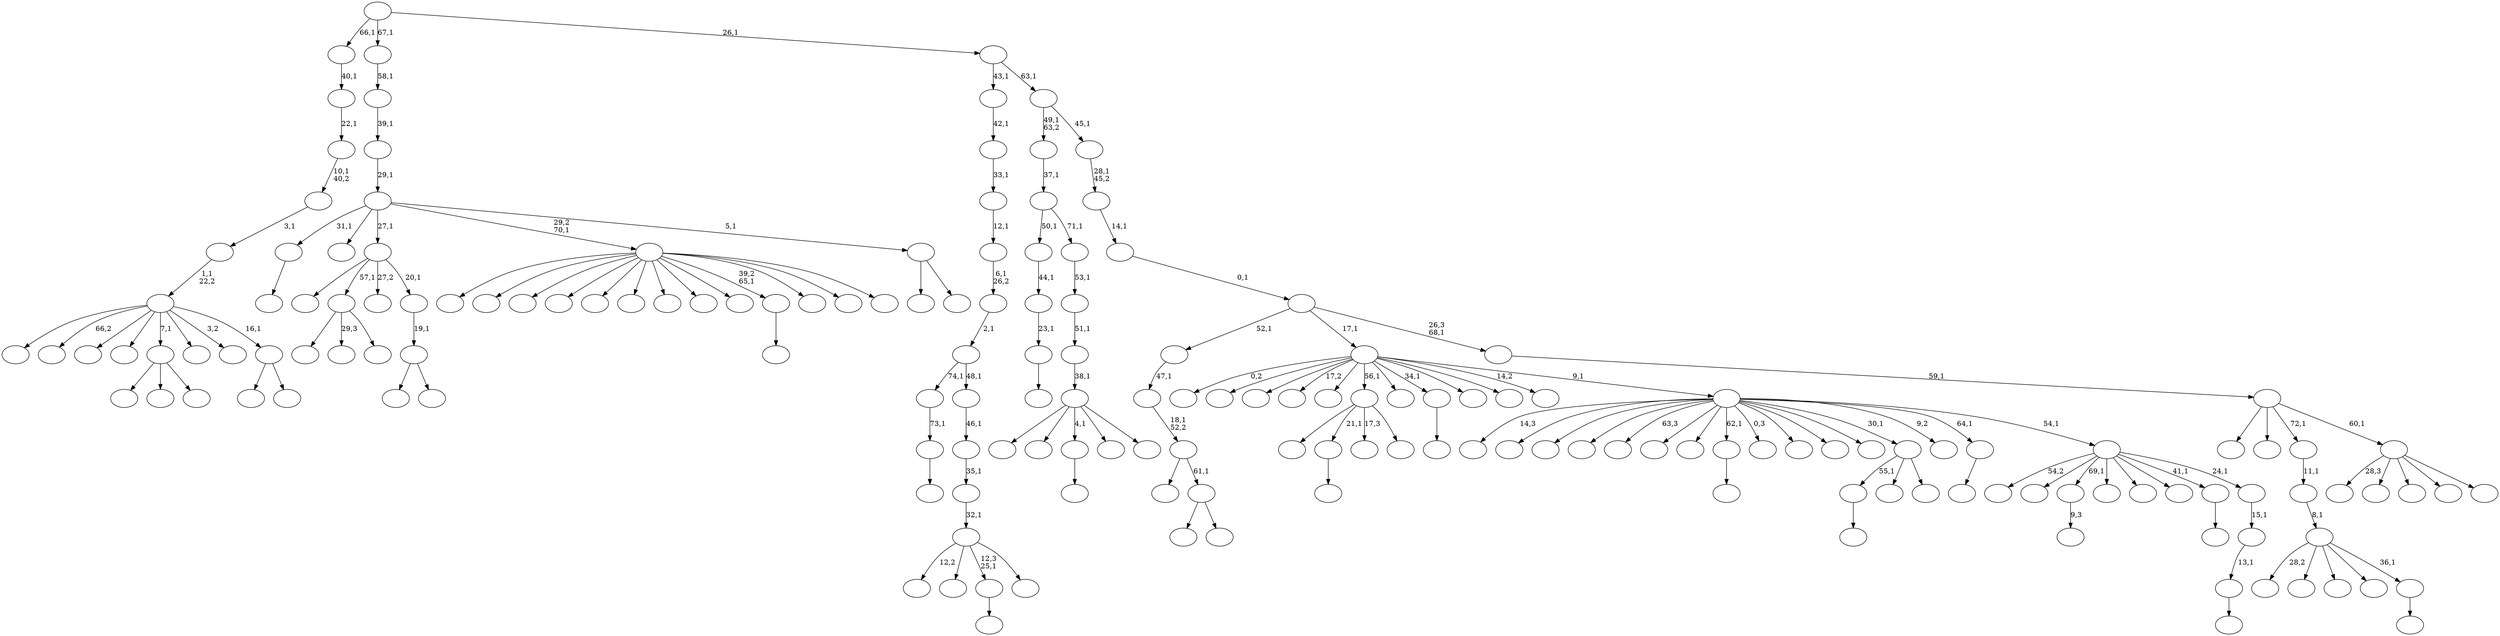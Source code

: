 digraph T {
	175 [label=""]
	174 [label=""]
	173 [label=""]
	172 [label=""]
	171 [label=""]
	170 [label=""]
	169 [label=""]
	168 [label=""]
	167 [label=""]
	166 [label=""]
	165 [label=""]
	164 [label=""]
	163 [label=""]
	162 [label=""]
	161 [label=""]
	160 [label=""]
	159 [label=""]
	158 [label=""]
	157 [label=""]
	156 [label=""]
	155 [label=""]
	154 [label=""]
	153 [label=""]
	152 [label=""]
	151 [label=""]
	150 [label=""]
	149 [label=""]
	148 [label=""]
	147 [label=""]
	146 [label=""]
	145 [label=""]
	144 [label=""]
	143 [label=""]
	142 [label=""]
	141 [label=""]
	140 [label=""]
	139 [label=""]
	138 [label=""]
	137 [label=""]
	136 [label=""]
	135 [label=""]
	134 [label=""]
	133 [label=""]
	132 [label=""]
	131 [label=""]
	130 [label=""]
	129 [label=""]
	128 [label=""]
	127 [label=""]
	126 [label=""]
	125 [label=""]
	124 [label=""]
	123 [label=""]
	122 [label=""]
	121 [label=""]
	120 [label=""]
	119 [label=""]
	118 [label=""]
	117 [label=""]
	116 [label=""]
	115 [label=""]
	114 [label=""]
	113 [label=""]
	112 [label=""]
	111 [label=""]
	110 [label=""]
	109 [label=""]
	108 [label=""]
	107 [label=""]
	106 [label=""]
	105 [label=""]
	104 [label=""]
	103 [label=""]
	102 [label=""]
	101 [label=""]
	100 [label=""]
	99 [label=""]
	98 [label=""]
	97 [label=""]
	96 [label=""]
	95 [label=""]
	94 [label=""]
	93 [label=""]
	92 [label=""]
	91 [label=""]
	90 [label=""]
	89 [label=""]
	88 [label=""]
	87 [label=""]
	86 [label=""]
	85 [label=""]
	84 [label=""]
	83 [label=""]
	82 [label=""]
	81 [label=""]
	80 [label=""]
	79 [label=""]
	78 [label=""]
	77 [label=""]
	76 [label=""]
	75 [label=""]
	74 [label=""]
	73 [label=""]
	72 [label=""]
	71 [label=""]
	70 [label=""]
	69 [label=""]
	68 [label=""]
	67 [label=""]
	66 [label=""]
	65 [label=""]
	64 [label=""]
	63 [label=""]
	62 [label=""]
	61 [label=""]
	60 [label=""]
	59 [label=""]
	58 [label=""]
	57 [label=""]
	56 [label=""]
	55 [label=""]
	54 [label=""]
	53 [label=""]
	52 [label=""]
	51 [label=""]
	50 [label=""]
	49 [label=""]
	48 [label=""]
	47 [label=""]
	46 [label=""]
	45 [label=""]
	44 [label=""]
	43 [label=""]
	42 [label=""]
	41 [label=""]
	40 [label=""]
	39 [label=""]
	38 [label=""]
	37 [label=""]
	36 [label=""]
	35 [label=""]
	34 [label=""]
	33 [label=""]
	32 [label=""]
	31 [label=""]
	30 [label=""]
	29 [label=""]
	28 [label=""]
	27 [label=""]
	26 [label=""]
	25 [label=""]
	24 [label=""]
	23 [label=""]
	22 [label=""]
	21 [label=""]
	20 [label=""]
	19 [label=""]
	18 [label=""]
	17 [label=""]
	16 [label=""]
	15 [label=""]
	14 [label=""]
	13 [label=""]
	12 [label=""]
	11 [label=""]
	10 [label=""]
	9 [label=""]
	8 [label=""]
	7 [label=""]
	6 [label=""]
	5 [label=""]
	4 [label=""]
	3 [label=""]
	2 [label=""]
	1 [label=""]
	0 [label=""]
	171 -> 172 [label=""]
	163 -> 164 [label=""]
	159 -> 160 [label=""]
	149 -> 150 [label=""]
	148 -> 149 [label="23,1"]
	147 -> 148 [label="44,1"]
	127 -> 128 [label=""]
	125 -> 126 [label=""]
	123 -> 124 [label="9,3"]
	119 -> 120 [label=""]
	112 -> 113 [label=""]
	111 -> 112 [label="73,1"]
	104 -> 173 [label=""]
	104 -> 151 [label=""]
	104 -> 105 [label=""]
	100 -> 152 [label=""]
	100 -> 138 [label="29,3"]
	100 -> 101 [label=""]
	98 -> 99 [label=""]
	96 -> 170 [label=""]
	96 -> 159 [label="21,1"]
	96 -> 157 [label="17,3"]
	96 -> 97 [label=""]
	86 -> 87 [label=""]
	84 -> 146 [label="12,2"]
	84 -> 144 [label=""]
	84 -> 125 [label="12,3\n25,1"]
	84 -> 85 [label=""]
	83 -> 84 [label="32,1"]
	82 -> 83 [label="35,1"]
	81 -> 82 [label="46,1"]
	80 -> 111 [label="74,1"]
	80 -> 81 [label="48,1"]
	79 -> 80 [label="2,1"]
	78 -> 79 [label="6,1\n26,2"]
	77 -> 78 [label="12,1"]
	76 -> 77 [label="33,1"]
	75 -> 76 [label="42,1"]
	69 -> 110 [label=""]
	69 -> 70 [label=""]
	68 -> 69 [label="19,1"]
	67 -> 109 [label=""]
	67 -> 100 [label="57,1"]
	67 -> 88 [label="27,2"]
	67 -> 68 [label="20,1"]
	60 -> 143 [label=""]
	60 -> 61 [label=""]
	59 -> 72 [label=""]
	59 -> 60 [label="61,1"]
	58 -> 59 [label="18,1\n52,2"]
	57 -> 58 [label="47,1"]
	55 -> 168 [label=""]
	55 -> 154 [label=""]
	55 -> 139 [label=""]
	55 -> 136 [label=""]
	55 -> 131 [label=""]
	55 -> 122 [label=""]
	55 -> 117 [label=""]
	55 -> 106 [label=""]
	55 -> 103 [label=""]
	55 -> 98 [label="39,2\n65,1"]
	55 -> 65 [label=""]
	55 -> 62 [label=""]
	55 -> 56 [label=""]
	53 -> 171 [label="55,1"]
	53 -> 92 [label=""]
	53 -> 54 [label=""]
	50 -> 51 [label=""]
	49 -> 129 [label="28,2"]
	49 -> 118 [label=""]
	49 -> 102 [label=""]
	49 -> 90 [label=""]
	49 -> 50 [label="36,1"]
	48 -> 49 [label="8,1"]
	47 -> 48 [label="11,1"]
	43 -> 44 [label=""]
	39 -> 40 [label=""]
	37 -> 38 [label=""]
	36 -> 37 [label="13,1"]
	35 -> 36 [label="15,1"]
	34 -> 141 [label="54,2"]
	34 -> 140 [label=""]
	34 -> 123 [label="69,1"]
	34 -> 91 [label=""]
	34 -> 66 [label=""]
	34 -> 42 [label=""]
	34 -> 39 [label="41,1"]
	34 -> 35 [label="24,1"]
	33 -> 166 [label="14,3"]
	33 -> 165 [label=""]
	33 -> 162 [label=""]
	33 -> 155 [label=""]
	33 -> 142 [label="63,3"]
	33 -> 135 [label=""]
	33 -> 132 [label=""]
	33 -> 127 [label="62,1"]
	33 -> 121 [label="0,3"]
	33 -> 116 [label=""]
	33 -> 89 [label=""]
	33 -> 64 [label=""]
	33 -> 53 [label="30,1"]
	33 -> 45 [label="9,2"]
	33 -> 43 [label="64,1"]
	33 -> 34 [label="54,1"]
	32 -> 175 [label="0,2"]
	32 -> 169 [label=""]
	32 -> 161 [label=""]
	32 -> 153 [label="17,2"]
	32 -> 114 [label=""]
	32 -> 96 [label="56,1"]
	32 -> 94 [label=""]
	32 -> 86 [label="34,1"]
	32 -> 73 [label=""]
	32 -> 52 [label=""]
	32 -> 46 [label="14,2"]
	32 -> 33 [label="9,1"]
	30 -> 145 [label=""]
	30 -> 130 [label=""]
	30 -> 119 [label="4,1"]
	30 -> 95 [label=""]
	30 -> 31 [label=""]
	29 -> 30 [label="38,1"]
	28 -> 29 [label="51,1"]
	27 -> 28 [label="53,1"]
	26 -> 147 [label="50,1"]
	26 -> 27 [label="71,1"]
	25 -> 26 [label="37,1"]
	23 -> 108 [label=""]
	23 -> 24 [label=""]
	22 -> 158 [label=""]
	22 -> 156 [label="66,2"]
	22 -> 133 [label=""]
	22 -> 107 [label=""]
	22 -> 104 [label="7,1"]
	22 -> 71 [label=""]
	22 -> 41 [label="3,2"]
	22 -> 23 [label="16,1"]
	21 -> 22 [label="1,1\n22,2"]
	20 -> 21 [label="3,1"]
	19 -> 20 [label="10,1\n40,2"]
	18 -> 19 [label="22,1"]
	17 -> 18 [label="40,1"]
	15 -> 134 [label=""]
	15 -> 16 [label=""]
	14 -> 163 [label="31,1"]
	14 -> 115 [label=""]
	14 -> 67 [label="27,1"]
	14 -> 55 [label="29,2\n70,1"]
	14 -> 15 [label="5,1"]
	13 -> 14 [label="29,1"]
	12 -> 13 [label="39,1"]
	11 -> 12 [label="58,1"]
	9 -> 174 [label="28,3"]
	9 -> 167 [label=""]
	9 -> 137 [label=""]
	9 -> 93 [label=""]
	9 -> 10 [label=""]
	8 -> 74 [label=""]
	8 -> 63 [label=""]
	8 -> 47 [label="72,1"]
	8 -> 9 [label="60,1"]
	7 -> 8 [label="59,1"]
	6 -> 57 [label="52,1"]
	6 -> 32 [label="17,1"]
	6 -> 7 [label="26,3\n68,1"]
	5 -> 6 [label="0,1"]
	4 -> 5 [label="14,1"]
	3 -> 4 [label="28,1\n45,2"]
	2 -> 25 [label="49,1\n63,2"]
	2 -> 3 [label="45,1"]
	1 -> 75 [label="43,1"]
	1 -> 2 [label="63,1"]
	0 -> 17 [label="66,1"]
	0 -> 11 [label="67,1"]
	0 -> 1 [label="26,1"]
}
